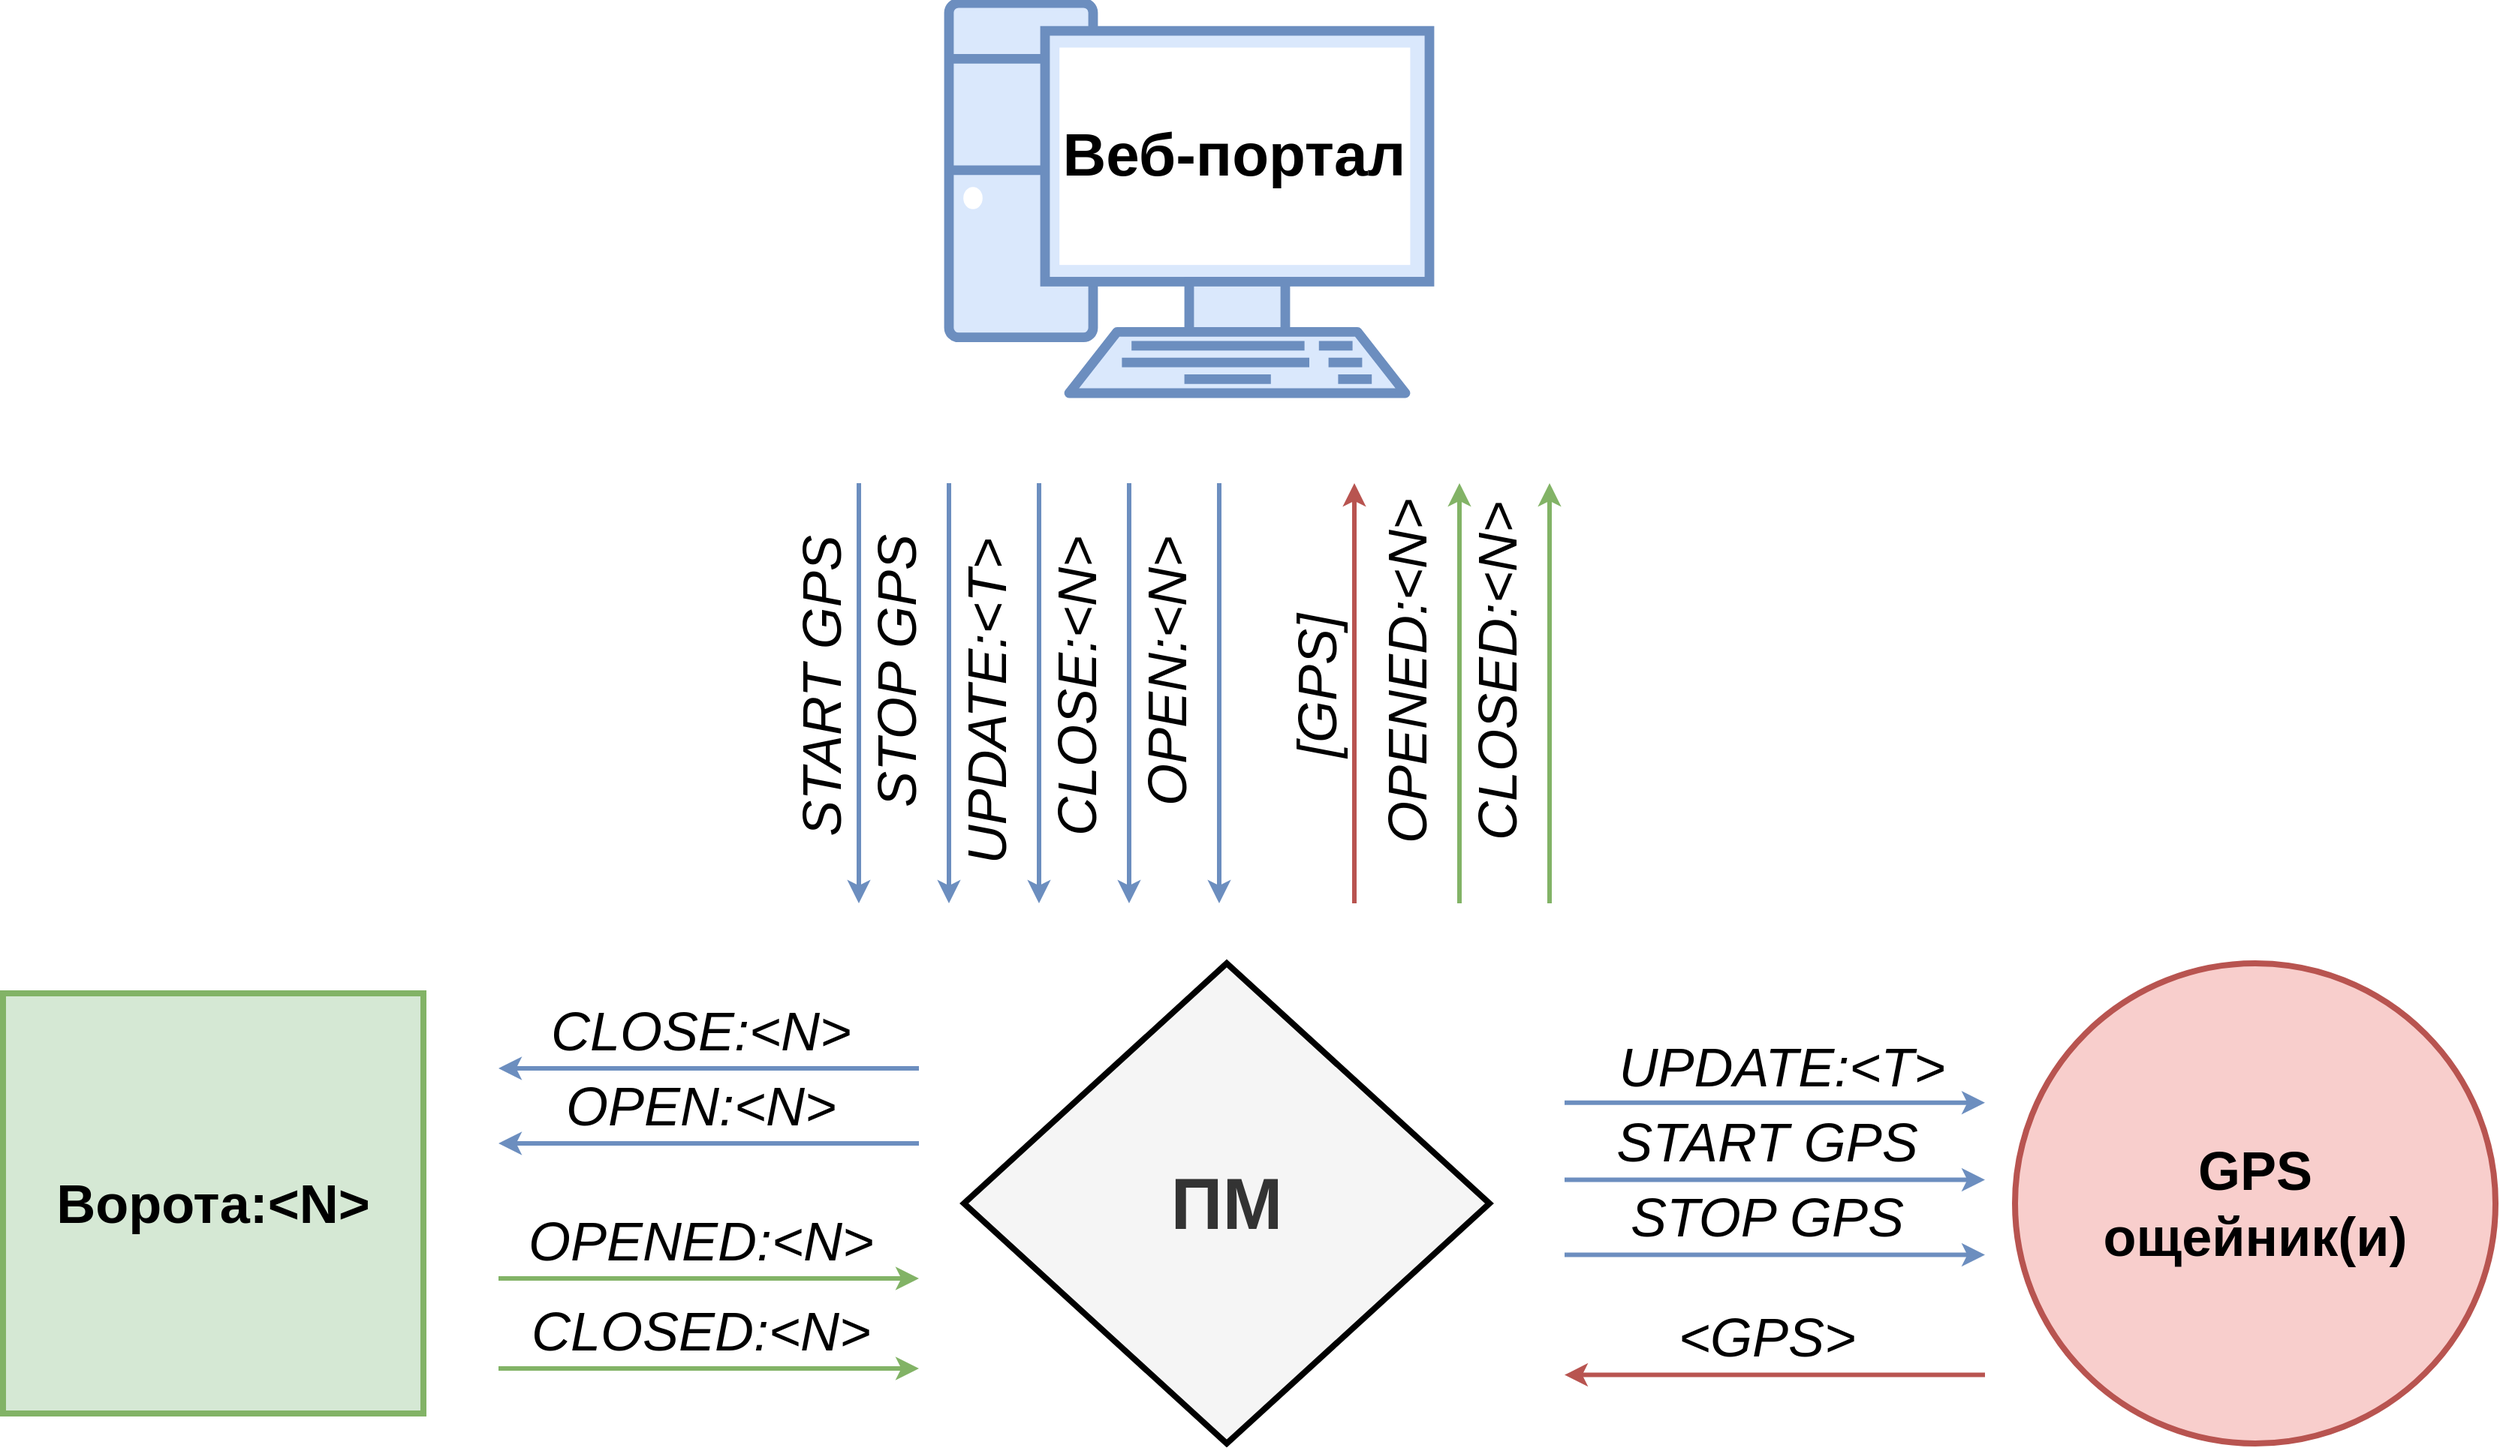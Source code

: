 <mxfile version="13.9.9" type="device"><diagram id="XS-y58vgezG03PbntBWp" name="Page-1"><mxGraphModel dx="3200" dy="2001" grid="1" gridSize="10" guides="1" tooltips="1" connect="1" arrows="1" fold="1" page="1" pageScale="1" pageWidth="1169" pageHeight="827" math="0" shadow="0"><root><mxCell id="0"/><mxCell id="1" parent="0"/><mxCell id="U2TdnlQib2vAgobiib3y-2" value="&lt;span style=&quot;font-size: 36px&quot;&gt;&lt;b&gt;Ворота:&amp;lt;N&amp;gt;&lt;/b&gt;&lt;/span&gt;" style="whiteSpace=wrap;html=1;aspect=fixed;strokeWidth=4;fillColor=#d5e8d4;strokeColor=#82b366;" vertex="1" parent="1"><mxGeometry x="-60" y="60" width="280" height="280" as="geometry"/></mxCell><mxCell id="U2TdnlQib2vAgobiib3y-23" value="&lt;span style=&quot;font-size: 48px&quot;&gt;&lt;b&gt;ПМ&lt;/b&gt;&lt;/span&gt;" style="rhombus;whiteSpace=wrap;html=1;strokeWidth=4;fillColor=#f5f5f5;fontColor=#333333;" vertex="1" parent="1"><mxGeometry x="580" y="40" width="350" height="320" as="geometry"/></mxCell><mxCell id="U2TdnlQib2vAgobiib3y-25" value="" style="verticalAlign=top;verticalLabelPosition=bottom;labelPosition=center;align=center;html=1;outlineConnect=0;fillColor=#dae8fc;gradientDirection=north;strokeWidth=4;shape=mxgraph.networks.pc;strokeColor=#6c8ebf;" vertex="1" parent="1"><mxGeometry x="570" y="-600" width="320" height="260" as="geometry"/></mxCell><mxCell id="U2TdnlQib2vAgobiib3y-31" value="&lt;span style=&quot;font-size: 36px&quot;&gt;&lt;b&gt;GPS&lt;br&gt;ощейник(и)&lt;/b&gt;&lt;br&gt;&lt;/span&gt;" style="ellipse;whiteSpace=wrap;html=1;aspect=fixed;strokeWidth=4;fillColor=#f8cecc;strokeColor=#b85450;" vertex="1" parent="1"><mxGeometry x="1280" y="40" width="320" height="320" as="geometry"/></mxCell><mxCell id="U2TdnlQib2vAgobiib3y-35" value="&lt;font style=&quot;font-size: 40px&quot;&gt;&lt;b&gt;Веб-портал&lt;/b&gt;&lt;/font&gt;" style="text;html=1;strokeColor=none;fillColor=none;align=center;verticalAlign=middle;whiteSpace=wrap;rounded=0;" vertex="1" parent="1"><mxGeometry x="605" y="-560" width="310" height="120" as="geometry"/></mxCell><mxCell id="U2TdnlQib2vAgobiib3y-36" value="" style="endArrow=classic;html=1;strokeWidth=3;fillColor=#dae8fc;strokeColor=#6c8ebf;" edge="1" parent="1"><mxGeometry width="50" height="50" relative="1" as="geometry"><mxPoint x="510" y="-280" as="sourcePoint"/><mxPoint x="510" as="targetPoint"/></mxGeometry></mxCell><mxCell id="U2TdnlQib2vAgobiib3y-38" value="&lt;font size=&quot;1&quot;&gt;&lt;i style=&quot;font-size: 36px&quot;&gt;START GPS&lt;/i&gt;&lt;/font&gt;" style="text;html=1;strokeColor=none;fillColor=none;align=center;verticalAlign=middle;whiteSpace=wrap;rounded=0;rotation=-90;" vertex="1" parent="1"><mxGeometry x="360" y="-170" width="250" height="50" as="geometry"/></mxCell><mxCell id="U2TdnlQib2vAgobiib3y-40" value="" style="endArrow=classic;html=1;strokeWidth=3;fillColor=#dae8fc;strokeColor=#6c8ebf;" edge="1" parent="1"><mxGeometry width="50" height="50" relative="1" as="geometry"><mxPoint x="570" y="-280" as="sourcePoint"/><mxPoint x="570" as="targetPoint"/></mxGeometry></mxCell><mxCell id="U2TdnlQib2vAgobiib3y-41" value="&lt;font size=&quot;1&quot;&gt;&lt;i style=&quot;font-size: 36px&quot;&gt;STOP GPS&lt;/i&gt;&lt;/font&gt;" style="text;html=1;strokeColor=none;fillColor=none;align=center;verticalAlign=middle;whiteSpace=wrap;rounded=0;rotation=-90;" vertex="1" parent="1"><mxGeometry x="410" y="-180" width="250" height="50" as="geometry"/></mxCell><mxCell id="U2TdnlQib2vAgobiib3y-42" value="" style="endArrow=classic;html=1;strokeWidth=3;fillColor=#dae8fc;strokeColor=#6c8ebf;" edge="1" parent="1"><mxGeometry width="50" height="50" relative="1" as="geometry"><mxPoint x="630" y="-280" as="sourcePoint"/><mxPoint x="630" as="targetPoint"/></mxGeometry></mxCell><mxCell id="U2TdnlQib2vAgobiib3y-43" value="&lt;span style=&quot;font-size: 36px&quot;&gt;&lt;i&gt;UPDATE:&amp;lt;T&amp;gt;&lt;/i&gt;&lt;/span&gt;" style="text;html=1;strokeColor=none;fillColor=none;align=center;verticalAlign=middle;whiteSpace=wrap;rounded=0;rotation=-90;" vertex="1" parent="1"><mxGeometry x="460" y="-160" width="270" height="50" as="geometry"/></mxCell><mxCell id="U2TdnlQib2vAgobiib3y-45" value="" style="endArrow=classic;html=1;strokeWidth=3;fillColor=#dae8fc;strokeColor=#6c8ebf;" edge="1" parent="1"><mxGeometry width="50" height="50" relative="1" as="geometry"><mxPoint x="690" y="-280" as="sourcePoint"/><mxPoint x="690" as="targetPoint"/></mxGeometry></mxCell><mxCell id="U2TdnlQib2vAgobiib3y-46" value="&lt;span style=&quot;font-size: 36px&quot;&gt;&lt;i&gt;CLOSE:&amp;lt;N&amp;gt;&lt;/i&gt;&lt;/span&gt;" style="text;html=1;strokeColor=none;fillColor=none;align=center;verticalAlign=middle;whiteSpace=wrap;rounded=0;rotation=-90;" vertex="1" parent="1"><mxGeometry x="520" y="-170" width="270" height="50" as="geometry"/></mxCell><mxCell id="U2TdnlQib2vAgobiib3y-47" value="" style="endArrow=classic;html=1;strokeWidth=3;fillColor=#dae8fc;strokeColor=#6c8ebf;" edge="1" parent="1"><mxGeometry width="50" height="50" relative="1" as="geometry"><mxPoint x="750" y="-280" as="sourcePoint"/><mxPoint x="750" as="targetPoint"/></mxGeometry></mxCell><mxCell id="U2TdnlQib2vAgobiib3y-48" value="&lt;span style=&quot;font-size: 36px&quot;&gt;&lt;i&gt;OPEN:&amp;lt;N&amp;gt;&lt;/i&gt;&lt;/span&gt;" style="text;html=1;strokeColor=none;fillColor=none;align=center;verticalAlign=middle;whiteSpace=wrap;rounded=0;rotation=-90;" vertex="1" parent="1"><mxGeometry x="580" y="-180" width="270" height="50" as="geometry"/></mxCell><mxCell id="U2TdnlQib2vAgobiib3y-49" value="" style="endArrow=classic;html=1;strokeWidth=3;fillColor=#dae8fc;strokeColor=#6c8ebf;" edge="1" parent="1"><mxGeometry width="50" height="50" relative="1" as="geometry"><mxPoint x="980" y="184.29" as="sourcePoint"/><mxPoint x="1260" y="184.29" as="targetPoint"/></mxGeometry></mxCell><mxCell id="U2TdnlQib2vAgobiib3y-51" value="&lt;font size=&quot;1&quot;&gt;&lt;i style=&quot;font-size: 36px&quot;&gt;START GPS&lt;/i&gt;&lt;/font&gt;" style="text;html=1;strokeColor=none;fillColor=none;align=center;verticalAlign=middle;whiteSpace=wrap;rounded=0;rotation=0;" vertex="1" parent="1"><mxGeometry x="990" y="134.29" width="250" height="50" as="geometry"/></mxCell><mxCell id="U2TdnlQib2vAgobiib3y-52" value="" style="endArrow=classic;html=1;strokeWidth=3;fillColor=#dae8fc;strokeColor=#6c8ebf;" edge="1" parent="1"><mxGeometry width="50" height="50" relative="1" as="geometry"><mxPoint x="980" y="234.29" as="sourcePoint"/><mxPoint x="1260" y="234.29" as="targetPoint"/></mxGeometry></mxCell><mxCell id="U2TdnlQib2vAgobiib3y-53" value="&lt;font size=&quot;1&quot;&gt;&lt;i style=&quot;font-size: 36px&quot;&gt;STOP GPS&lt;/i&gt;&lt;/font&gt;" style="text;html=1;strokeColor=none;fillColor=none;align=center;verticalAlign=middle;whiteSpace=wrap;rounded=0;rotation=0;" vertex="1" parent="1"><mxGeometry x="990" y="184.29" width="250" height="50" as="geometry"/></mxCell><mxCell id="U2TdnlQib2vAgobiib3y-55" value="" style="endArrow=none;html=1;strokeWidth=3;startArrow=classic;startFill=1;endFill=0;fillColor=#f8cecc;strokeColor=#b85450;" edge="1" parent="1"><mxGeometry width="50" height="50" relative="1" as="geometry"><mxPoint x="980" y="314.29" as="sourcePoint"/><mxPoint x="1260" y="314.29" as="targetPoint"/></mxGeometry></mxCell><mxCell id="U2TdnlQib2vAgobiib3y-56" value="&lt;font size=&quot;1&quot;&gt;&lt;i style=&quot;font-size: 36px&quot;&gt;&amp;lt;GPS&amp;gt;&lt;/i&gt;&lt;/font&gt;" style="text;html=1;strokeColor=none;fillColor=none;align=center;verticalAlign=middle;whiteSpace=wrap;rounded=0;rotation=0;" vertex="1" parent="1"><mxGeometry x="990" y="264.29" width="250" height="50" as="geometry"/></mxCell><mxCell id="U2TdnlQib2vAgobiib3y-57" value="" style="endArrow=classic;html=1;strokeWidth=3;fillColor=#dae8fc;strokeColor=#6c8ebf;" edge="1" parent="1"><mxGeometry width="50" height="50" relative="1" as="geometry"><mxPoint x="980" y="132.86" as="sourcePoint"/><mxPoint x="1260" y="132.86" as="targetPoint"/></mxGeometry></mxCell><mxCell id="U2TdnlQib2vAgobiib3y-58" value="&lt;span style=&quot;font-size: 36px&quot;&gt;&lt;i&gt;UPDATE:&amp;lt;T&amp;gt;&lt;/i&gt;&lt;/span&gt;" style="text;html=1;strokeColor=none;fillColor=none;align=center;verticalAlign=middle;whiteSpace=wrap;rounded=0;rotation=0;" vertex="1" parent="1"><mxGeometry x="1000" y="84.29" width="250" height="50" as="geometry"/></mxCell><mxCell id="U2TdnlQib2vAgobiib3y-59" value="" style="endArrow=none;html=1;strokeWidth=3;startArrow=classic;startFill=1;endFill=0;fillColor=#dae8fc;strokeColor=#6c8ebf;" edge="1" parent="1"><mxGeometry width="50" height="50" relative="1" as="geometry"><mxPoint x="270" y="110" as="sourcePoint"/><mxPoint x="550" y="110" as="targetPoint"/></mxGeometry></mxCell><mxCell id="U2TdnlQib2vAgobiib3y-60" value="&lt;i style=&quot;font-size: 36px&quot;&gt;CLOSE:&amp;lt;N&amp;gt;&lt;/i&gt;" style="text;html=1;strokeColor=none;fillColor=none;align=center;verticalAlign=middle;whiteSpace=wrap;rounded=0;rotation=0;" vertex="1" parent="1"><mxGeometry x="280" y="60" width="250" height="50" as="geometry"/></mxCell><mxCell id="U2TdnlQib2vAgobiib3y-61" value="" style="endArrow=classic;html=1;strokeWidth=3;fillColor=#d5e8d4;strokeColor=#82b366;" edge="1" parent="1"><mxGeometry width="50" height="50" relative="1" as="geometry"><mxPoint x="270" y="250" as="sourcePoint"/><mxPoint x="550" y="250" as="targetPoint"/></mxGeometry></mxCell><mxCell id="U2TdnlQib2vAgobiib3y-62" value="&lt;span style=&quot;font-size: 36px&quot;&gt;&lt;i&gt;OPENED:&amp;lt;N&amp;gt;&lt;/i&gt;&lt;/span&gt;" style="text;html=1;strokeColor=none;fillColor=none;align=center;verticalAlign=middle;whiteSpace=wrap;rounded=0;rotation=0;" vertex="1" parent="1"><mxGeometry x="280" y="200" width="250" height="50" as="geometry"/></mxCell><mxCell id="U2TdnlQib2vAgobiib3y-63" value="" style="endArrow=classic;html=1;strokeWidth=3;fillColor=#d5e8d4;strokeColor=#82b366;" edge="1" parent="1"><mxGeometry width="50" height="50" relative="1" as="geometry"><mxPoint x="270" y="310" as="sourcePoint"/><mxPoint x="550" y="310" as="targetPoint"/></mxGeometry></mxCell><mxCell id="U2TdnlQib2vAgobiib3y-64" value="&lt;i style=&quot;font-size: 36px&quot;&gt;CLOSED:&amp;lt;N&amp;gt;&lt;/i&gt;" style="text;html=1;strokeColor=none;fillColor=none;align=center;verticalAlign=middle;whiteSpace=wrap;rounded=0;rotation=0;" vertex="1" parent="1"><mxGeometry x="280" y="260" width="250" height="50" as="geometry"/></mxCell><mxCell id="U2TdnlQib2vAgobiib3y-67" value="" style="endArrow=none;html=1;strokeWidth=3;startArrow=classic;startFill=1;endFill=0;fillColor=#dae8fc;strokeColor=#6c8ebf;" edge="1" parent="1"><mxGeometry width="50" height="50" relative="1" as="geometry"><mxPoint x="270" y="160" as="sourcePoint"/><mxPoint x="550.0" y="160" as="targetPoint"/></mxGeometry></mxCell><mxCell id="U2TdnlQib2vAgobiib3y-68" value="&lt;i style=&quot;font-size: 36px&quot;&gt;OPEN:&amp;lt;N&amp;gt;&lt;/i&gt;" style="text;html=1;strokeColor=none;fillColor=none;align=center;verticalAlign=middle;whiteSpace=wrap;rounded=0;rotation=0;" vertex="1" parent="1"><mxGeometry x="280" y="110" width="250" height="50" as="geometry"/></mxCell><mxCell id="U2TdnlQib2vAgobiib3y-70" value="" style="endArrow=none;html=1;strokeWidth=3;startArrow=classic;startFill=1;endFill=0;fillColor=#f8cecc;strokeColor=#b85450;" edge="1" parent="1"><mxGeometry width="50" height="50" relative="1" as="geometry"><mxPoint x="840.0" y="-280.0" as="sourcePoint"/><mxPoint x="840.0" y="-2.274e-13" as="targetPoint"/></mxGeometry></mxCell><mxCell id="U2TdnlQib2vAgobiib3y-71" value="&lt;span style=&quot;font-size: 36px&quot;&gt;&lt;i&gt;[GPS]&lt;/i&gt;&lt;/span&gt;" style="text;html=1;strokeColor=none;fillColor=none;align=center;verticalAlign=middle;whiteSpace=wrap;rounded=0;rotation=-90;" vertex="1" parent="1"><mxGeometry x="690" y="-170" width="250" height="50" as="geometry"/></mxCell><mxCell id="U2TdnlQib2vAgobiib3y-76" value="" style="endArrow=none;html=1;strokeWidth=3;startArrow=classic;startFill=1;endFill=0;fillColor=#d5e8d4;strokeColor=#82b366;" edge="1" parent="1"><mxGeometry width="50" height="50" relative="1" as="geometry"><mxPoint x="910.0" y="-280.0" as="sourcePoint"/><mxPoint x="910.0" y="-2.274e-13" as="targetPoint"/></mxGeometry></mxCell><mxCell id="U2TdnlQib2vAgobiib3y-77" value="&lt;i style=&quot;font-size: 36px&quot;&gt;OPENED:&amp;lt;N&amp;gt;&lt;/i&gt;" style="text;html=1;strokeColor=none;fillColor=none;align=center;verticalAlign=middle;whiteSpace=wrap;rounded=0;rotation=-90;" vertex="1" parent="1"><mxGeometry x="740" y="-180" width="270" height="50" as="geometry"/></mxCell><mxCell id="U2TdnlQib2vAgobiib3y-78" value="" style="endArrow=none;html=1;strokeWidth=3;startArrow=classic;startFill=1;endFill=0;fillColor=#d5e8d4;strokeColor=#82b366;" edge="1" parent="1"><mxGeometry width="50" height="50" relative="1" as="geometry"><mxPoint x="970.0" y="-280.0" as="sourcePoint"/><mxPoint x="970.0" y="-2.274e-13" as="targetPoint"/></mxGeometry></mxCell><mxCell id="U2TdnlQib2vAgobiib3y-79" value="&lt;i style=&quot;font-size: 36px&quot;&gt;CLOSED:&amp;lt;N&amp;gt;&lt;/i&gt;" style="text;html=1;strokeColor=none;fillColor=none;align=center;verticalAlign=middle;whiteSpace=wrap;rounded=0;rotation=-90;" vertex="1" parent="1"><mxGeometry x="800" y="-180" width="270" height="50" as="geometry"/></mxCell></root></mxGraphModel></diagram></mxfile>